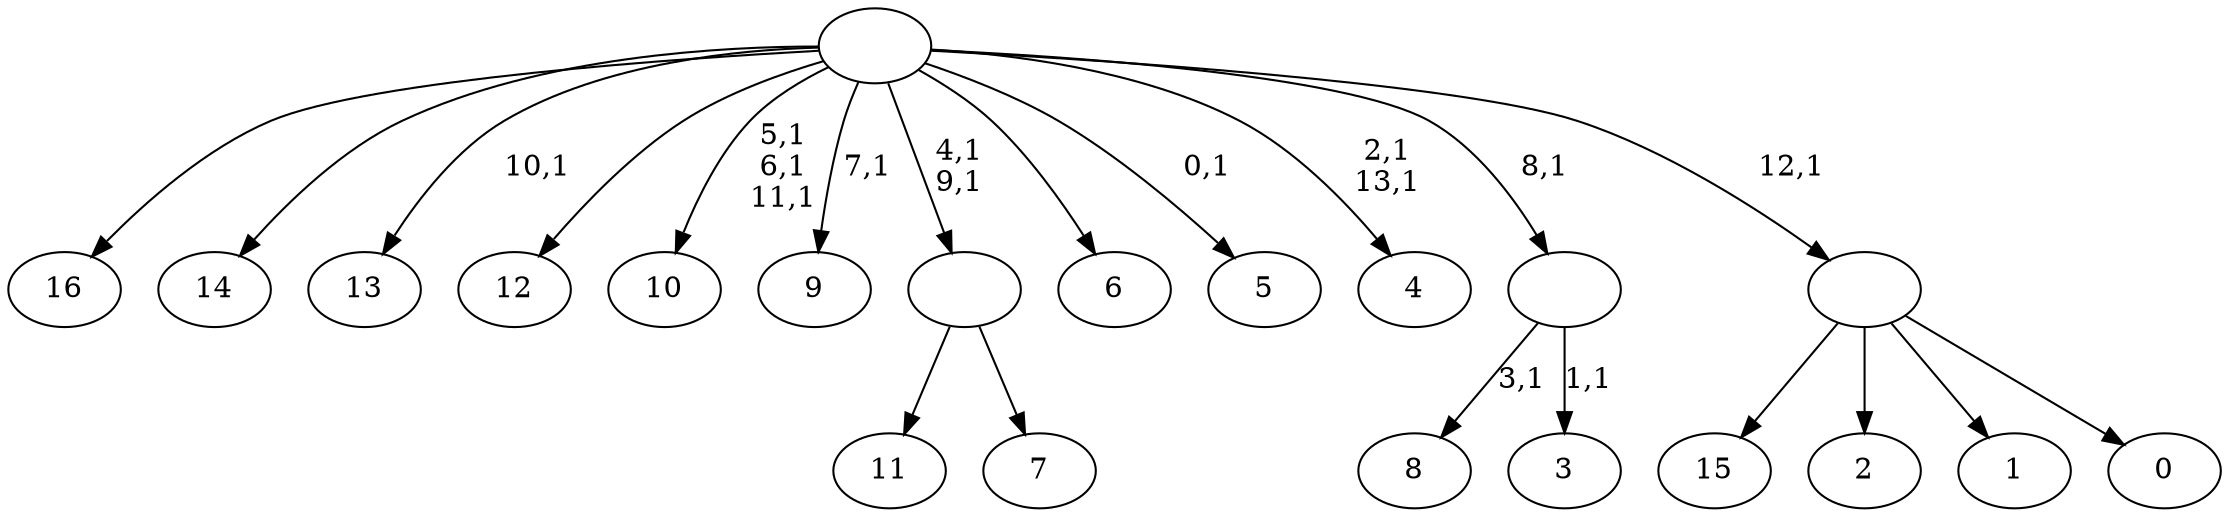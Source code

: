 digraph T {
	31 [label="16"]
	30 [label="15"]
	29 [label="14"]
	28 [label="13"]
	26 [label="12"]
	25 [label="11"]
	24 [label="10"]
	20 [label="9"]
	18 [label="8"]
	16 [label="7"]
	15 [label=""]
	13 [label="6"]
	12 [label="5"]
	10 [label="4"]
	7 [label="3"]
	5 [label=""]
	4 [label="2"]
	3 [label="1"]
	2 [label="0"]
	1 [label=""]
	0 [label=""]
	15 -> 25 [label=""]
	15 -> 16 [label=""]
	5 -> 7 [label="1,1"]
	5 -> 18 [label="3,1"]
	1 -> 30 [label=""]
	1 -> 4 [label=""]
	1 -> 3 [label=""]
	1 -> 2 [label=""]
	0 -> 10 [label="2,1\n13,1"]
	0 -> 12 [label="0,1"]
	0 -> 15 [label="4,1\n9,1"]
	0 -> 20 [label="7,1"]
	0 -> 24 [label="5,1\n6,1\n11,1"]
	0 -> 28 [label="10,1"]
	0 -> 31 [label=""]
	0 -> 29 [label=""]
	0 -> 26 [label=""]
	0 -> 13 [label=""]
	0 -> 5 [label="8,1"]
	0 -> 1 [label="12,1"]
}
